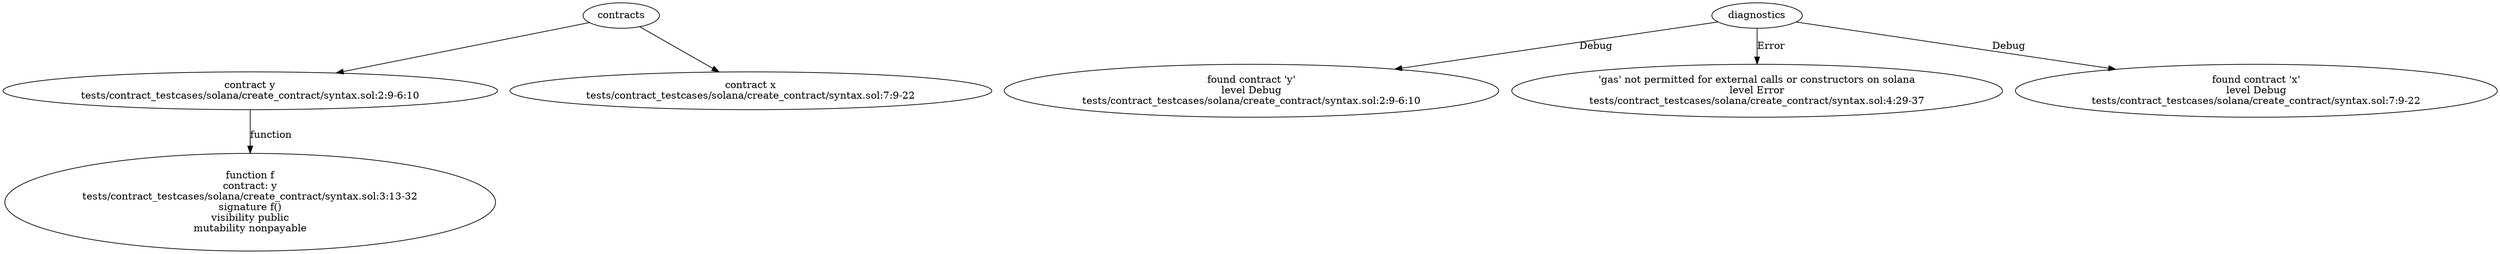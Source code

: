 strict digraph "tests/contract_testcases/solana/create_contract/syntax.sol" {
	contract [label="contract y\ntests/contract_testcases/solana/create_contract/syntax.sol:2:9-6:10"]
	f [label="function f\ncontract: y\ntests/contract_testcases/solana/create_contract/syntax.sol:3:13-32\nsignature f()\nvisibility public\nmutability nonpayable"]
	contract_4 [label="contract x\ntests/contract_testcases/solana/create_contract/syntax.sol:7:9-22"]
	diagnostic [label="found contract 'y'\nlevel Debug\ntests/contract_testcases/solana/create_contract/syntax.sol:2:9-6:10"]
	diagnostic_7 [label="'gas' not permitted for external calls or constructors on solana\nlevel Error\ntests/contract_testcases/solana/create_contract/syntax.sol:4:29-37"]
	diagnostic_8 [label="found contract 'x'\nlevel Debug\ntests/contract_testcases/solana/create_contract/syntax.sol:7:9-22"]
	contracts -> contract
	contract -> f [label="function"]
	contracts -> contract_4
	diagnostics -> diagnostic [label="Debug"]
	diagnostics -> diagnostic_7 [label="Error"]
	diagnostics -> diagnostic_8 [label="Debug"]
}
